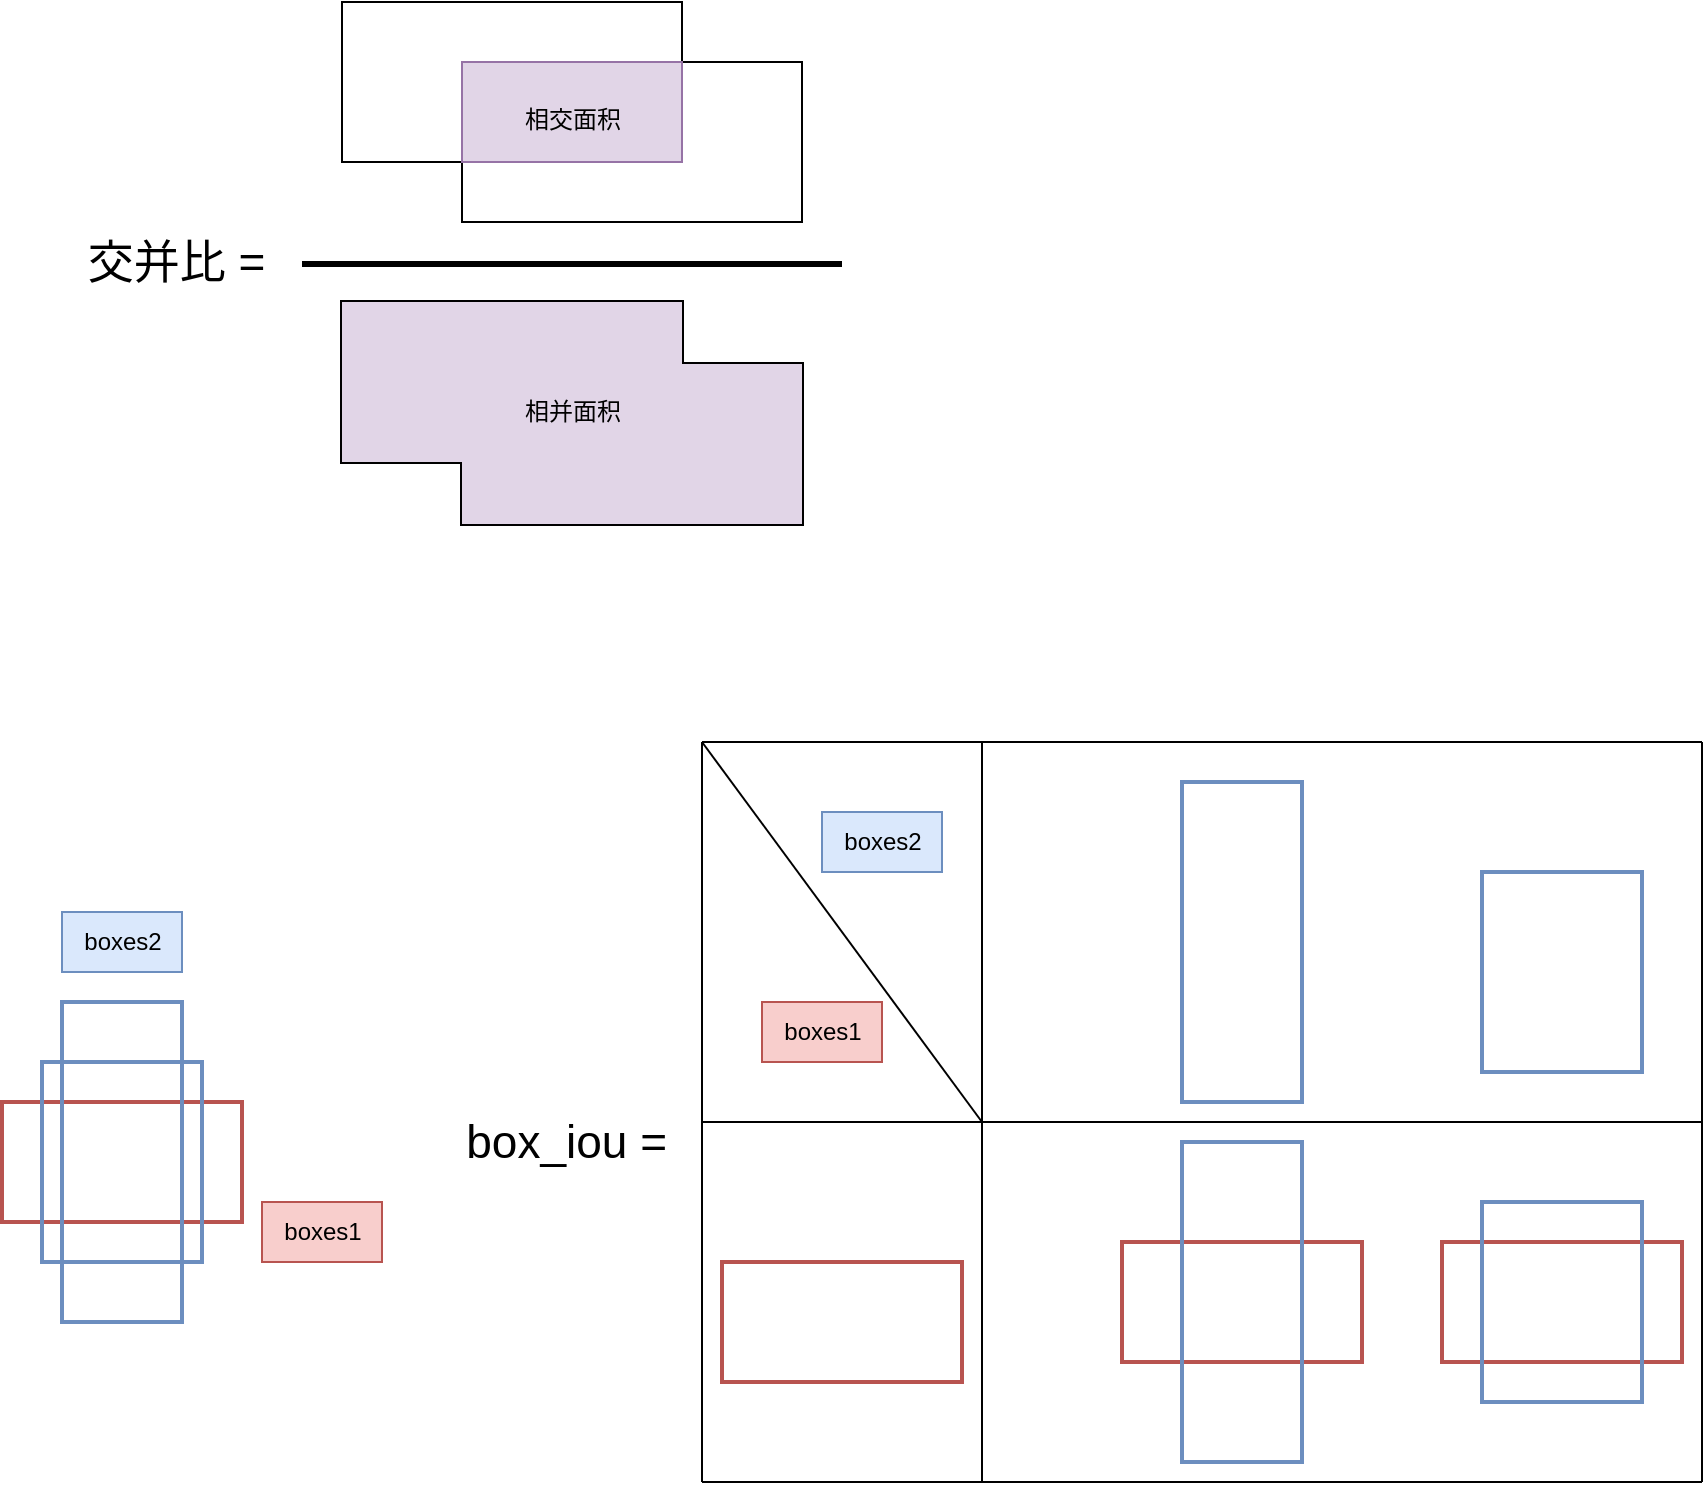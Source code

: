 <mxfile version="20.6.2" type="device"><diagram id="63gG1xhXY4V11ggOkrya" name="第 1 页"><mxGraphModel dx="1099" dy="799" grid="1" gridSize="10" guides="1" tooltips="1" connect="1" arrows="1" fold="1" page="0" pageScale="1" pageWidth="827" pageHeight="1169" math="1" shadow="0"><root><mxCell id="0"/><mxCell id="1" parent="0"/><mxCell id="7aosovS772LVbvPKQOTv-2" value="" style="rounded=0;whiteSpace=wrap;html=1;strokeWidth=1;fillColor=none;" parent="1" vertex="1"><mxGeometry x="200" y="160" width="170" height="80" as="geometry"/></mxCell><mxCell id="7aosovS772LVbvPKQOTv-7" value="&lt;font style=&quot;font-size: 23px;&quot;&gt;交并比 =&amp;nbsp;&lt;/font&gt;" style="text;html=1;align=center;verticalAlign=middle;resizable=0;points=[];autosize=1;strokeColor=none;fillColor=none;strokeWidth=6;" parent="1" vertex="1"><mxGeometry x="60" y="270" width="120" height="40" as="geometry"/></mxCell><mxCell id="7aosovS772LVbvPKQOTv-8" value="" style="endArrow=none;html=1;rounded=0;fontSize=23;strokeWidth=3;" parent="1" edge="1"><mxGeometry width="50" height="50" relative="1" as="geometry"><mxPoint x="180" y="291" as="sourcePoint"/><mxPoint x="450" y="291" as="targetPoint"/></mxGeometry></mxCell><mxCell id="7aosovS772LVbvPKQOTv-12" value="" style="rounded=0;whiteSpace=wrap;html=1;strokeWidth=1;fillColor=none;" parent="1" vertex="1"><mxGeometry x="260" y="190" width="170" height="80" as="geometry"/></mxCell><mxCell id="7aosovS772LVbvPKQOTv-15" value="" style="rounded=0;whiteSpace=wrap;html=1;strokeWidth=1;fillColor=#e1d5e7;strokeColor=#9673a6;" parent="1" vertex="1"><mxGeometry x="260" y="190" width="110" height="50" as="geometry"/></mxCell><mxCell id="7aosovS772LVbvPKQOTv-16" value="" style="endArrow=none;html=1;rounded=0;strokeWidth=2;fontSize=23;" parent="1" edge="1"><mxGeometry width="50" height="50" relative="1" as="geometry"><mxPoint x="370" y="341" as="sourcePoint"/><mxPoint x="260" y="391" as="targetPoint"/><Array as="points"><mxPoint x="430" y="341"/><mxPoint x="430" y="421"/><mxPoint x="260" y="421"/></Array></mxGeometry></mxCell><mxCell id="7aosovS772LVbvPKQOTv-18" value="" style="endArrow=none;html=1;rounded=0;strokeWidth=2;fontSize=23;" parent="1" edge="1"><mxGeometry width="50" height="50" relative="1" as="geometry"><mxPoint x="260" y="390" as="sourcePoint"/><mxPoint x="370" y="340" as="targetPoint"/><Array as="points"><mxPoint x="200" y="390"/><mxPoint x="200" y="310"/><mxPoint x="370" y="310"/></Array></mxGeometry></mxCell><mxCell id="7aosovS772LVbvPKQOTv-20" value="" style="rounded=0;whiteSpace=wrap;html=1;strokeWidth=2;fillColor=#e1d5e7;strokeColor=none;" parent="1" vertex="1"><mxGeometry x="260" y="341" width="170" height="80" as="geometry"/></mxCell><mxCell id="7aosovS772LVbvPKQOTv-25" value="" style="rounded=0;whiteSpace=wrap;html=1;strokeWidth=2;fillColor=#e1d5e7;strokeColor=none;" parent="1" vertex="1"><mxGeometry x="200" y="310" width="170" height="80" as="geometry"/></mxCell><mxCell id="7aosovS772LVbvPKQOTv-26" value="&lt;span style=&quot;font-size: 12px;&quot;&gt;相交面积&lt;/span&gt;" style="text;html=1;align=center;verticalAlign=middle;resizable=0;points=[];autosize=1;strokeColor=none;fillColor=none;fontSize=23;" parent="1" vertex="1"><mxGeometry x="280" y="195" width="70" height="40" as="geometry"/></mxCell><mxCell id="7aosovS772LVbvPKQOTv-30" value="&lt;span style=&quot;font-size: 12px;&quot;&gt;相并面积&lt;/span&gt;" style="text;html=1;align=center;verticalAlign=middle;resizable=0;points=[];autosize=1;strokeColor=none;fillColor=none;fontSize=23;" parent="1" vertex="1"><mxGeometry x="280" y="341" width="70" height="40" as="geometry"/></mxCell><mxCell id="7aosovS772LVbvPKQOTv-31" value="" style="rounded=0;whiteSpace=wrap;html=1;strokeColor=#b85450;strokeWidth=2;fontSize=23;fillColor=none;" parent="1" vertex="1"><mxGeometry x="30" y="710" width="120" height="60" as="geometry"/></mxCell><mxCell id="7aosovS772LVbvPKQOTv-33" value="" style="rounded=0;whiteSpace=wrap;html=1;strokeColor=#6c8ebf;strokeWidth=2;fontSize=23;fillColor=none;" parent="1" vertex="1"><mxGeometry x="50" y="690" width="80" height="100" as="geometry"/></mxCell><mxCell id="7aosovS772LVbvPKQOTv-35" value="" style="rounded=0;whiteSpace=wrap;html=1;strokeColor=#6c8ebf;strokeWidth=2;fontSize=23;fillColor=none;" parent="1" vertex="1"><mxGeometry x="60" y="660" width="60" height="160" as="geometry"/></mxCell><mxCell id="i1GhXCOaPkwBXWsXT6xa-1" value="boxes1" style="text;html=1;align=center;verticalAlign=middle;resizable=0;points=[];autosize=1;strokeColor=#b85450;fillColor=#f8cecc;" vertex="1" parent="1"><mxGeometry x="160" y="760" width="60" height="30" as="geometry"/></mxCell><mxCell id="i1GhXCOaPkwBXWsXT6xa-2" value="boxes2" style="text;html=1;align=center;verticalAlign=middle;resizable=0;points=[];autosize=1;strokeColor=#6c8ebf;fillColor=#dae8fc;" vertex="1" parent="1"><mxGeometry x="60" y="615" width="60" height="30" as="geometry"/></mxCell><mxCell id="i1GhXCOaPkwBXWsXT6xa-3" value="&lt;font style=&quot;font-size: 23px;&quot;&gt;box_iou =&amp;nbsp;&lt;/font&gt;" style="text;html=1;align=center;verticalAlign=middle;resizable=0;points=[];autosize=1;strokeColor=none;fillColor=none;" vertex="1" parent="1"><mxGeometry x="250" y="710" width="130" height="40" as="geometry"/></mxCell><mxCell id="i1GhXCOaPkwBXWsXT6xa-4" value="boxes1" style="text;html=1;align=center;verticalAlign=middle;resizable=0;points=[];autosize=1;strokeColor=#b85450;fillColor=#f8cecc;" vertex="1" parent="1"><mxGeometry x="410" y="660" width="60" height="30" as="geometry"/></mxCell><mxCell id="i1GhXCOaPkwBXWsXT6xa-5" value="boxes2" style="text;html=1;align=center;verticalAlign=middle;resizable=0;points=[];autosize=1;strokeColor=#6c8ebf;fillColor=#dae8fc;" vertex="1" parent="1"><mxGeometry x="440" y="565" width="60" height="30" as="geometry"/></mxCell><mxCell id="i1GhXCOaPkwBXWsXT6xa-7" value="" style="rounded=0;whiteSpace=wrap;html=1;strokeColor=#b85450;strokeWidth=2;fontSize=23;fillColor=none;" vertex="1" parent="1"><mxGeometry x="390" y="790" width="120" height="60" as="geometry"/></mxCell><mxCell id="i1GhXCOaPkwBXWsXT6xa-8" value="" style="rounded=0;whiteSpace=wrap;html=1;strokeColor=#6c8ebf;strokeWidth=2;fontSize=23;fillColor=none;" vertex="1" parent="1"><mxGeometry x="620" y="550" width="60" height="160" as="geometry"/></mxCell><mxCell id="i1GhXCOaPkwBXWsXT6xa-9" value="" style="rounded=0;whiteSpace=wrap;html=1;strokeColor=#6c8ebf;strokeWidth=2;fontSize=23;fillColor=none;" vertex="1" parent="1"><mxGeometry x="770" y="595" width="80" height="100" as="geometry"/></mxCell><mxCell id="i1GhXCOaPkwBXWsXT6xa-10" value="" style="rounded=0;whiteSpace=wrap;html=1;strokeColor=#b85450;strokeWidth=2;fontSize=23;fillColor=none;" vertex="1" parent="1"><mxGeometry x="590" y="780" width="120" height="60" as="geometry"/></mxCell><mxCell id="i1GhXCOaPkwBXWsXT6xa-11" value="" style="rounded=0;whiteSpace=wrap;html=1;strokeColor=#6c8ebf;strokeWidth=2;fontSize=23;fillColor=none;" vertex="1" parent="1"><mxGeometry x="620" y="730" width="60" height="160" as="geometry"/></mxCell><mxCell id="i1GhXCOaPkwBXWsXT6xa-14" value="" style="rounded=0;whiteSpace=wrap;html=1;strokeColor=#b85450;strokeWidth=2;fontSize=23;fillColor=none;" vertex="1" parent="1"><mxGeometry x="750" y="780" width="120" height="60" as="geometry"/></mxCell><mxCell id="i1GhXCOaPkwBXWsXT6xa-15" value="" style="rounded=0;whiteSpace=wrap;html=1;strokeColor=#6c8ebf;strokeWidth=2;fontSize=23;fillColor=none;" vertex="1" parent="1"><mxGeometry x="770" y="760" width="80" height="100" as="geometry"/></mxCell><mxCell id="i1GhXCOaPkwBXWsXT6xa-6" value="" style="endArrow=none;html=1;rounded=0;strokeWidth=1;" edge="1" parent="1"><mxGeometry width="50" height="50" relative="1" as="geometry"><mxPoint x="380" y="530" as="sourcePoint"/><mxPoint x="520" y="720" as="targetPoint"/></mxGeometry></mxCell><mxCell id="i1GhXCOaPkwBXWsXT6xa-18" value="" style="endArrow=none;html=1;rounded=0;strokeWidth=1;" edge="1" parent="1"><mxGeometry width="50" height="50" relative="1" as="geometry"><mxPoint x="380" y="720" as="sourcePoint"/><mxPoint x="880" y="720" as="targetPoint"/></mxGeometry></mxCell><mxCell id="i1GhXCOaPkwBXWsXT6xa-19" value="" style="endArrow=none;html=1;rounded=0;strokeWidth=1;" edge="1" parent="1"><mxGeometry width="50" height="50" relative="1" as="geometry"><mxPoint x="520" y="900" as="sourcePoint"/><mxPoint x="520" y="530" as="targetPoint"/></mxGeometry></mxCell><mxCell id="i1GhXCOaPkwBXWsXT6xa-20" value="" style="endArrow=none;html=1;rounded=0;strokeWidth=1;" edge="1" parent="1"><mxGeometry width="50" height="50" relative="1" as="geometry"><mxPoint x="880" y="530" as="sourcePoint"/><mxPoint x="380" y="530" as="targetPoint"/></mxGeometry></mxCell><mxCell id="i1GhXCOaPkwBXWsXT6xa-21" value="" style="endArrow=none;html=1;rounded=0;strokeWidth=1;" edge="1" parent="1"><mxGeometry width="50" height="50" relative="1" as="geometry"><mxPoint x="380" y="900" as="sourcePoint"/><mxPoint x="880" y="900" as="targetPoint"/></mxGeometry></mxCell><mxCell id="i1GhXCOaPkwBXWsXT6xa-23" value="" style="endArrow=none;html=1;rounded=0;strokeWidth=1;" edge="1" parent="1"><mxGeometry width="50" height="50" relative="1" as="geometry"><mxPoint x="880" y="900" as="sourcePoint"/><mxPoint x="880" y="530" as="targetPoint"/></mxGeometry></mxCell><mxCell id="i1GhXCOaPkwBXWsXT6xa-24" value="" style="endArrow=none;html=1;rounded=0;strokeWidth=1;" edge="1" parent="1"><mxGeometry width="50" height="50" relative="1" as="geometry"><mxPoint x="380" y="900" as="sourcePoint"/><mxPoint x="380" y="530" as="targetPoint"/></mxGeometry></mxCell></root></mxGraphModel></diagram></mxfile>